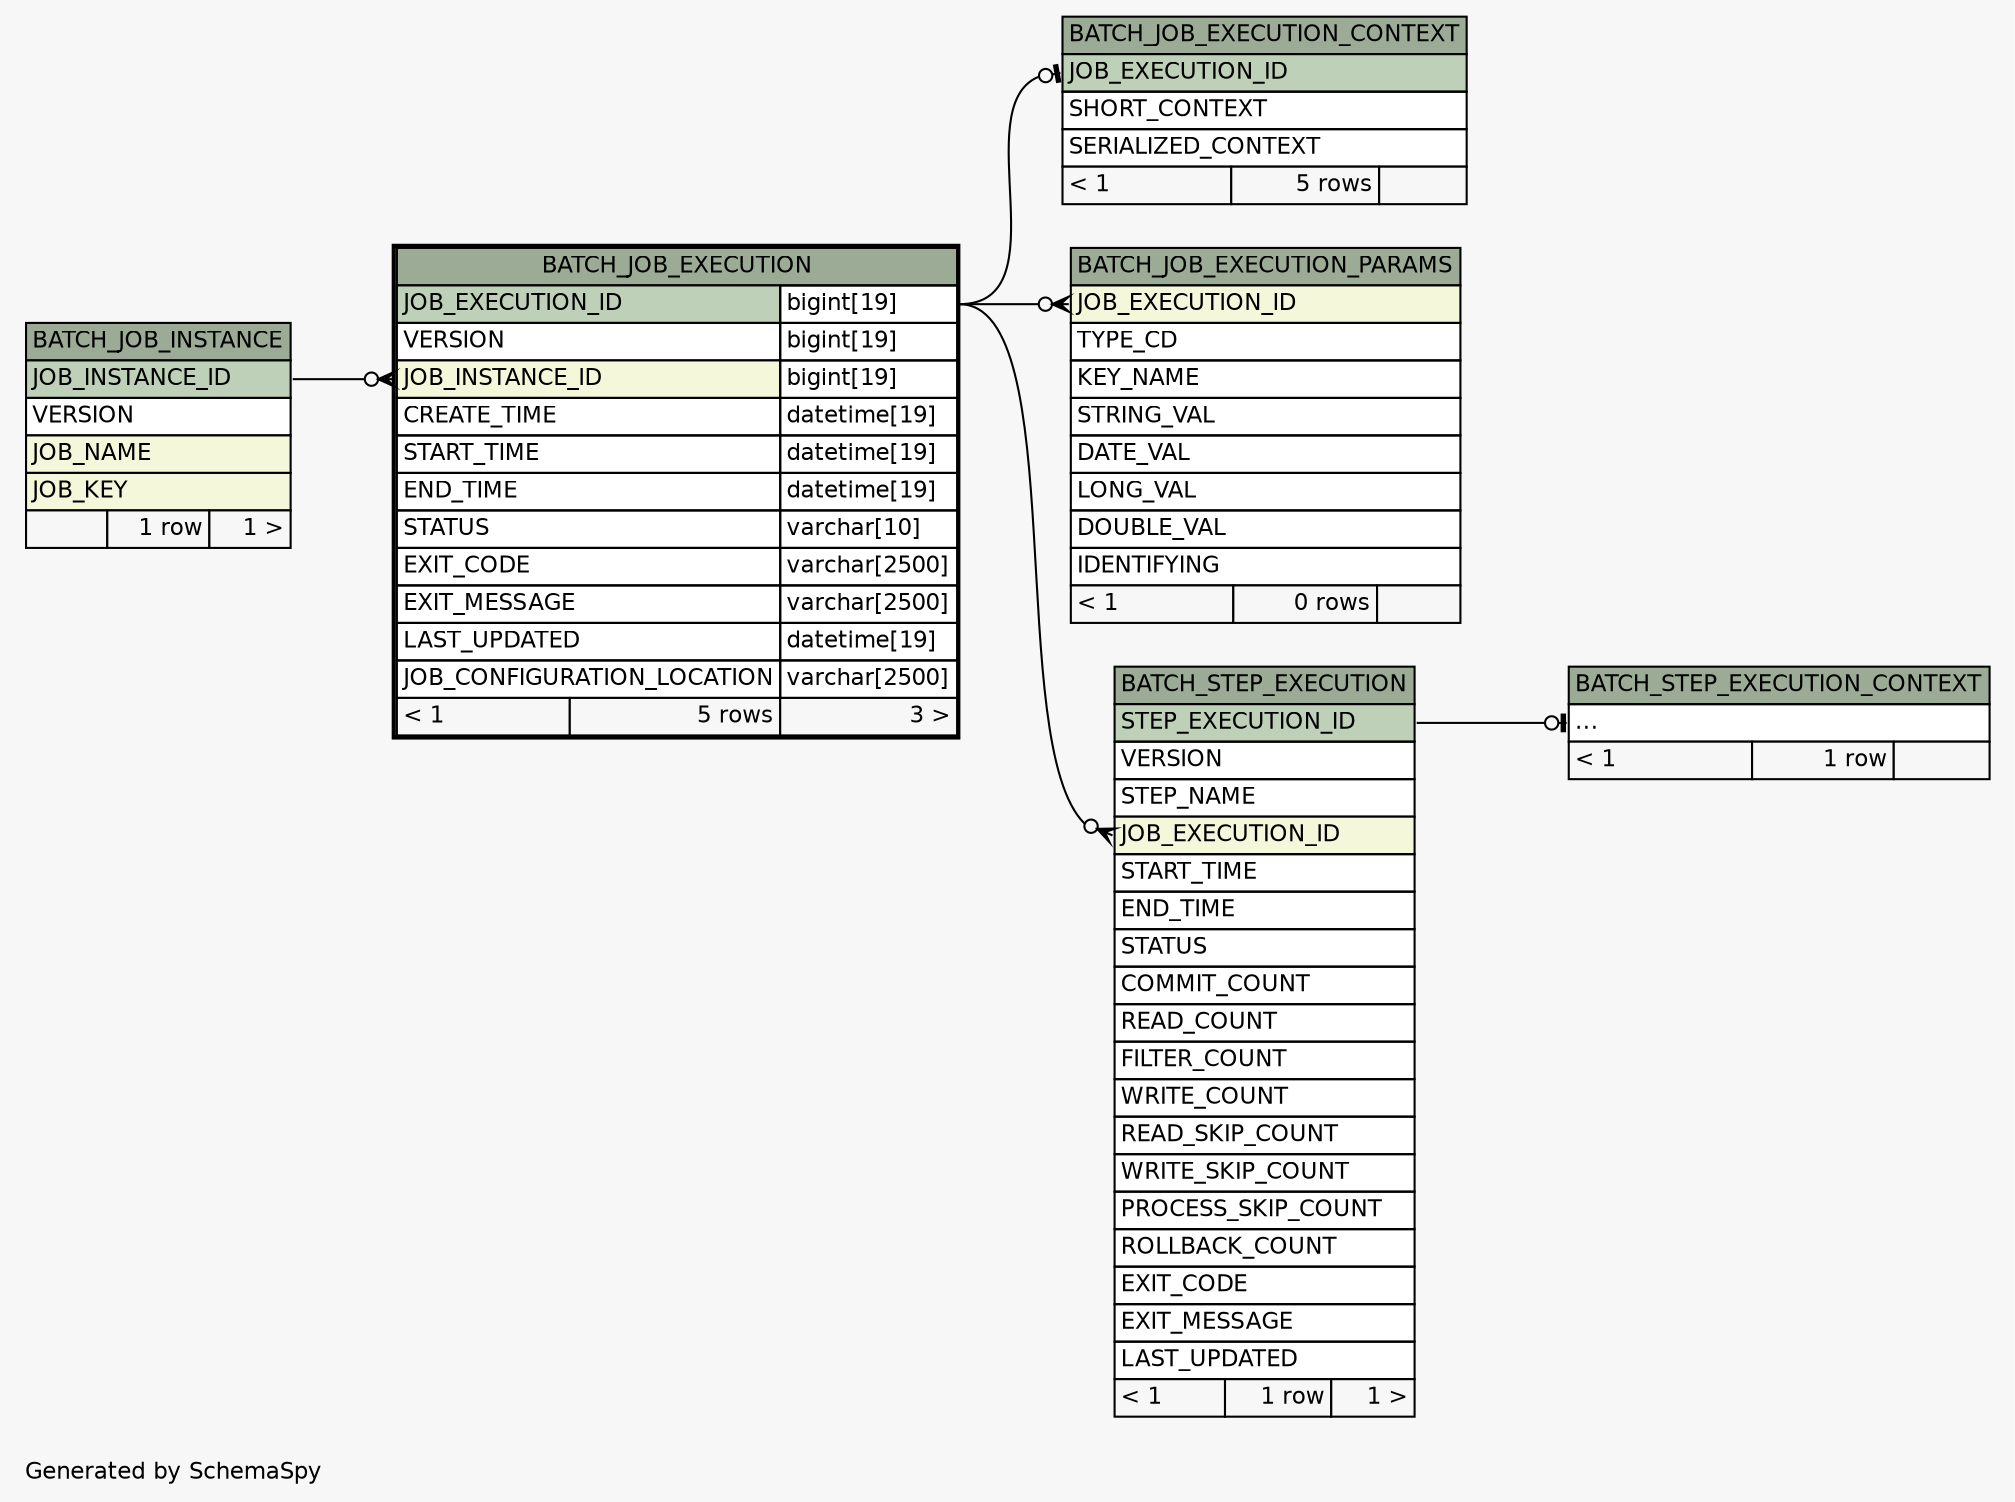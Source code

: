 // dot 2.36.0 on Mac OS X 10.10.2
// SchemaSpy rev 590
digraph "twoDegreesRelationshipsDiagram" {
  graph [
    rankdir="RL"
    bgcolor="#f7f7f7"
    label="\nGenerated by SchemaSpy"
    labeljust="l"
    nodesep="0.18"
    ranksep="0.46"
    fontname="Helvetica"
    fontsize="11"
  ];
  node [
    fontname="Helvetica"
    fontsize="11"
    shape="plaintext"
  ];
  edge [
    arrowsize="0.8"
  ];
  "BATCH_JOB_EXECUTION":"JOB_INSTANCE_ID":w -> "BATCH_JOB_INSTANCE":"JOB_INSTANCE_ID":e [arrowhead=none dir=back arrowtail=crowodot];
  "BATCH_JOB_EXECUTION_CONTEXT":"JOB_EXECUTION_ID":w -> "BATCH_JOB_EXECUTION":"JOB_EXECUTION_ID.type":e [arrowhead=none dir=back arrowtail=teeodot];
  "BATCH_JOB_EXECUTION_PARAMS":"JOB_EXECUTION_ID":w -> "BATCH_JOB_EXECUTION":"JOB_EXECUTION_ID.type":e [arrowhead=none dir=back arrowtail=crowodot];
  "BATCH_STEP_EXECUTION":"JOB_EXECUTION_ID":w -> "BATCH_JOB_EXECUTION":"JOB_EXECUTION_ID.type":e [arrowhead=none dir=back arrowtail=crowodot];
  "BATCH_STEP_EXECUTION_CONTEXT":"elipses":w -> "BATCH_STEP_EXECUTION":"STEP_EXECUTION_ID":e [arrowhead=none dir=back arrowtail=teeodot];
  "BATCH_JOB_EXECUTION" [
    label=<
    <TABLE BORDER="2" CELLBORDER="1" CELLSPACING="0" BGCOLOR="#ffffff">
      <TR><TD COLSPAN="3" BGCOLOR="#9bab96" ALIGN="CENTER">BATCH_JOB_EXECUTION</TD></TR>
      <TR><TD PORT="JOB_EXECUTION_ID" COLSPAN="2" BGCOLOR="#bed1b8" ALIGN="LEFT">JOB_EXECUTION_ID</TD><TD PORT="JOB_EXECUTION_ID.type" ALIGN="LEFT">bigint[19]</TD></TR>
      <TR><TD PORT="VERSION" COLSPAN="2" ALIGN="LEFT">VERSION</TD><TD PORT="VERSION.type" ALIGN="LEFT">bigint[19]</TD></TR>
      <TR><TD PORT="JOB_INSTANCE_ID" COLSPAN="2" BGCOLOR="#f4f7da" ALIGN="LEFT">JOB_INSTANCE_ID</TD><TD PORT="JOB_INSTANCE_ID.type" ALIGN="LEFT">bigint[19]</TD></TR>
      <TR><TD PORT="CREATE_TIME" COLSPAN="2" ALIGN="LEFT">CREATE_TIME</TD><TD PORT="CREATE_TIME.type" ALIGN="LEFT">datetime[19]</TD></TR>
      <TR><TD PORT="START_TIME" COLSPAN="2" ALIGN="LEFT">START_TIME</TD><TD PORT="START_TIME.type" ALIGN="LEFT">datetime[19]</TD></TR>
      <TR><TD PORT="END_TIME" COLSPAN="2" ALIGN="LEFT">END_TIME</TD><TD PORT="END_TIME.type" ALIGN="LEFT">datetime[19]</TD></TR>
      <TR><TD PORT="STATUS" COLSPAN="2" ALIGN="LEFT">STATUS</TD><TD PORT="STATUS.type" ALIGN="LEFT">varchar[10]</TD></TR>
      <TR><TD PORT="EXIT_CODE" COLSPAN="2" ALIGN="LEFT">EXIT_CODE</TD><TD PORT="EXIT_CODE.type" ALIGN="LEFT">varchar[2500]</TD></TR>
      <TR><TD PORT="EXIT_MESSAGE" COLSPAN="2" ALIGN="LEFT">EXIT_MESSAGE</TD><TD PORT="EXIT_MESSAGE.type" ALIGN="LEFT">varchar[2500]</TD></TR>
      <TR><TD PORT="LAST_UPDATED" COLSPAN="2" ALIGN="LEFT">LAST_UPDATED</TD><TD PORT="LAST_UPDATED.type" ALIGN="LEFT">datetime[19]</TD></TR>
      <TR><TD PORT="JOB_CONFIGURATION_LOCATION" COLSPAN="2" ALIGN="LEFT">JOB_CONFIGURATION_LOCATION</TD><TD PORT="JOB_CONFIGURATION_LOCATION.type" ALIGN="LEFT">varchar[2500]</TD></TR>
      <TR><TD ALIGN="LEFT" BGCOLOR="#f7f7f7">&lt; 1</TD><TD ALIGN="RIGHT" BGCOLOR="#f7f7f7">5 rows</TD><TD ALIGN="RIGHT" BGCOLOR="#f7f7f7">3 &gt;</TD></TR>
    </TABLE>>
    URL="BATCH_JOB_EXECUTION.html"
    tooltip="BATCH_JOB_EXECUTION"
  ];
  "BATCH_JOB_EXECUTION_CONTEXT" [
    label=<
    <TABLE BORDER="0" CELLBORDER="1" CELLSPACING="0" BGCOLOR="#ffffff">
      <TR><TD COLSPAN="3" BGCOLOR="#9bab96" ALIGN="CENTER">BATCH_JOB_EXECUTION_CONTEXT</TD></TR>
      <TR><TD PORT="JOB_EXECUTION_ID" COLSPAN="3" BGCOLOR="#bed1b8" ALIGN="LEFT">JOB_EXECUTION_ID</TD></TR>
      <TR><TD PORT="SHORT_CONTEXT" COLSPAN="3" ALIGN="LEFT">SHORT_CONTEXT</TD></TR>
      <TR><TD PORT="SERIALIZED_CONTEXT" COLSPAN="3" ALIGN="LEFT">SERIALIZED_CONTEXT</TD></TR>
      <TR><TD ALIGN="LEFT" BGCOLOR="#f7f7f7">&lt; 1</TD><TD ALIGN="RIGHT" BGCOLOR="#f7f7f7">5 rows</TD><TD ALIGN="RIGHT" BGCOLOR="#f7f7f7">  </TD></TR>
    </TABLE>>
    URL="BATCH_JOB_EXECUTION_CONTEXT.html"
    tooltip="BATCH_JOB_EXECUTION_CONTEXT"
  ];
  "BATCH_JOB_EXECUTION_PARAMS" [
    label=<
    <TABLE BORDER="0" CELLBORDER="1" CELLSPACING="0" BGCOLOR="#ffffff">
      <TR><TD COLSPAN="3" BGCOLOR="#9bab96" ALIGN="CENTER">BATCH_JOB_EXECUTION_PARAMS</TD></TR>
      <TR><TD PORT="JOB_EXECUTION_ID" COLSPAN="3" BGCOLOR="#f4f7da" ALIGN="LEFT">JOB_EXECUTION_ID</TD></TR>
      <TR><TD PORT="TYPE_CD" COLSPAN="3" ALIGN="LEFT">TYPE_CD</TD></TR>
      <TR><TD PORT="KEY_NAME" COLSPAN="3" ALIGN="LEFT">KEY_NAME</TD></TR>
      <TR><TD PORT="STRING_VAL" COLSPAN="3" ALIGN="LEFT">STRING_VAL</TD></TR>
      <TR><TD PORT="DATE_VAL" COLSPAN="3" ALIGN="LEFT">DATE_VAL</TD></TR>
      <TR><TD PORT="LONG_VAL" COLSPAN="3" ALIGN="LEFT">LONG_VAL</TD></TR>
      <TR><TD PORT="DOUBLE_VAL" COLSPAN="3" ALIGN="LEFT">DOUBLE_VAL</TD></TR>
      <TR><TD PORT="IDENTIFYING" COLSPAN="3" ALIGN="LEFT">IDENTIFYING</TD></TR>
      <TR><TD ALIGN="LEFT" BGCOLOR="#f7f7f7">&lt; 1</TD><TD ALIGN="RIGHT" BGCOLOR="#f7f7f7">0 rows</TD><TD ALIGN="RIGHT" BGCOLOR="#f7f7f7">  </TD></TR>
    </TABLE>>
    URL="BATCH_JOB_EXECUTION_PARAMS.html"
    tooltip="BATCH_JOB_EXECUTION_PARAMS"
  ];
  "BATCH_JOB_INSTANCE" [
    label=<
    <TABLE BORDER="0" CELLBORDER="1" CELLSPACING="0" BGCOLOR="#ffffff">
      <TR><TD COLSPAN="3" BGCOLOR="#9bab96" ALIGN="CENTER">BATCH_JOB_INSTANCE</TD></TR>
      <TR><TD PORT="JOB_INSTANCE_ID" COLSPAN="3" BGCOLOR="#bed1b8" ALIGN="LEFT">JOB_INSTANCE_ID</TD></TR>
      <TR><TD PORT="VERSION" COLSPAN="3" ALIGN="LEFT">VERSION</TD></TR>
      <TR><TD PORT="JOB_NAME" COLSPAN="3" BGCOLOR="#f4f7da" ALIGN="LEFT">JOB_NAME</TD></TR>
      <TR><TD PORT="JOB_KEY" COLSPAN="3" BGCOLOR="#f4f7da" ALIGN="LEFT">JOB_KEY</TD></TR>
      <TR><TD ALIGN="LEFT" BGCOLOR="#f7f7f7">  </TD><TD ALIGN="RIGHT" BGCOLOR="#f7f7f7">1 row</TD><TD ALIGN="RIGHT" BGCOLOR="#f7f7f7">1 &gt;</TD></TR>
    </TABLE>>
    URL="BATCH_JOB_INSTANCE.html"
    tooltip="BATCH_JOB_INSTANCE"
  ];
  "BATCH_STEP_EXECUTION" [
    label=<
    <TABLE BORDER="0" CELLBORDER="1" CELLSPACING="0" BGCOLOR="#ffffff">
      <TR><TD COLSPAN="3" BGCOLOR="#9bab96" ALIGN="CENTER">BATCH_STEP_EXECUTION</TD></TR>
      <TR><TD PORT="STEP_EXECUTION_ID" COLSPAN="3" BGCOLOR="#bed1b8" ALIGN="LEFT">STEP_EXECUTION_ID</TD></TR>
      <TR><TD PORT="VERSION" COLSPAN="3" ALIGN="LEFT">VERSION</TD></TR>
      <TR><TD PORT="STEP_NAME" COLSPAN="3" ALIGN="LEFT">STEP_NAME</TD></TR>
      <TR><TD PORT="JOB_EXECUTION_ID" COLSPAN="3" BGCOLOR="#f4f7da" ALIGN="LEFT">JOB_EXECUTION_ID</TD></TR>
      <TR><TD PORT="START_TIME" COLSPAN="3" ALIGN="LEFT">START_TIME</TD></TR>
      <TR><TD PORT="END_TIME" COLSPAN="3" ALIGN="LEFT">END_TIME</TD></TR>
      <TR><TD PORT="STATUS" COLSPAN="3" ALIGN="LEFT">STATUS</TD></TR>
      <TR><TD PORT="COMMIT_COUNT" COLSPAN="3" ALIGN="LEFT">COMMIT_COUNT</TD></TR>
      <TR><TD PORT="READ_COUNT" COLSPAN="3" ALIGN="LEFT">READ_COUNT</TD></TR>
      <TR><TD PORT="FILTER_COUNT" COLSPAN="3" ALIGN="LEFT">FILTER_COUNT</TD></TR>
      <TR><TD PORT="WRITE_COUNT" COLSPAN="3" ALIGN="LEFT">WRITE_COUNT</TD></TR>
      <TR><TD PORT="READ_SKIP_COUNT" COLSPAN="3" ALIGN="LEFT">READ_SKIP_COUNT</TD></TR>
      <TR><TD PORT="WRITE_SKIP_COUNT" COLSPAN="3" ALIGN="LEFT">WRITE_SKIP_COUNT</TD></TR>
      <TR><TD PORT="PROCESS_SKIP_COUNT" COLSPAN="3" ALIGN="LEFT">PROCESS_SKIP_COUNT</TD></TR>
      <TR><TD PORT="ROLLBACK_COUNT" COLSPAN="3" ALIGN="LEFT">ROLLBACK_COUNT</TD></TR>
      <TR><TD PORT="EXIT_CODE" COLSPAN="3" ALIGN="LEFT">EXIT_CODE</TD></TR>
      <TR><TD PORT="EXIT_MESSAGE" COLSPAN="3" ALIGN="LEFT">EXIT_MESSAGE</TD></TR>
      <TR><TD PORT="LAST_UPDATED" COLSPAN="3" ALIGN="LEFT">LAST_UPDATED</TD></TR>
      <TR><TD ALIGN="LEFT" BGCOLOR="#f7f7f7">&lt; 1</TD><TD ALIGN="RIGHT" BGCOLOR="#f7f7f7">1 row</TD><TD ALIGN="RIGHT" BGCOLOR="#f7f7f7">1 &gt;</TD></TR>
    </TABLE>>
    URL="BATCH_STEP_EXECUTION.html"
    tooltip="BATCH_STEP_EXECUTION"
  ];
  "BATCH_STEP_EXECUTION_CONTEXT" [
    label=<
    <TABLE BORDER="0" CELLBORDER="1" CELLSPACING="0" BGCOLOR="#ffffff">
      <TR><TD COLSPAN="3" BGCOLOR="#9bab96" ALIGN="CENTER">BATCH_STEP_EXECUTION_CONTEXT</TD></TR>
      <TR><TD PORT="elipses" COLSPAN="3" ALIGN="LEFT">...</TD></TR>
      <TR><TD ALIGN="LEFT" BGCOLOR="#f7f7f7">&lt; 1</TD><TD ALIGN="RIGHT" BGCOLOR="#f7f7f7">1 row</TD><TD ALIGN="RIGHT" BGCOLOR="#f7f7f7">  </TD></TR>
    </TABLE>>
    URL="BATCH_STEP_EXECUTION_CONTEXT.html"
    tooltip="BATCH_STEP_EXECUTION_CONTEXT"
  ];
}
